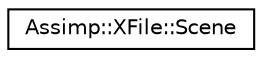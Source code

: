 digraph "Graphical Class Hierarchy"
{
  edge [fontname="Helvetica",fontsize="10",labelfontname="Helvetica",labelfontsize="10"];
  node [fontname="Helvetica",fontsize="10",shape=record];
  rankdir="LR";
  Node1 [label="Assimp::XFile::Scene",height=0.2,width=0.4,color="black", fillcolor="white", style="filled",URL="$struct_assimp_1_1_x_file_1_1_scene.html"];
}

